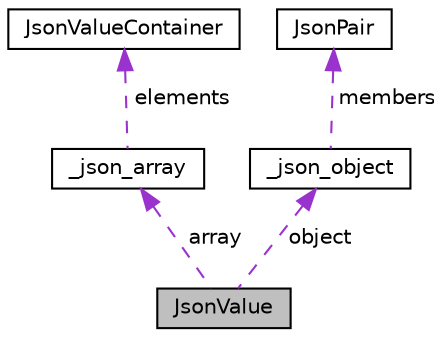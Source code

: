 digraph "JsonValue"
{
  edge [fontname="Helvetica",fontsize="10",labelfontname="Helvetica",labelfontsize="10"];
  node [fontname="Helvetica",fontsize="10",shape=record];
  Node1 [label="JsonValue",height=0.2,width=0.4,color="black", fillcolor="grey75", style="filled", fontcolor="black"];
  Node2 -> Node1 [dir="back",color="darkorchid3",fontsize="10",style="dashed",label=" array" ,fontname="Helvetica"];
  Node2 [label="_json_array",height=0.2,width=0.4,color="black", fillcolor="white", style="filled",URL="$struct__json__array.html"];
  Node3 -> Node2 [dir="back",color="darkorchid3",fontsize="10",style="dashed",label=" elements" ,fontname="Helvetica"];
  Node3 [label="JsonValueContainer",height=0.2,width=0.4,color="black", fillcolor="white", style="filled",URL="$structJsonValueContainer.html",tooltip="pour stocker \"value\" et son type "];
  Node4 -> Node1 [dir="back",color="darkorchid3",fontsize="10",style="dashed",label=" object" ,fontname="Helvetica"];
  Node4 [label="_json_object",height=0.2,width=0.4,color="black", fillcolor="white", style="filled",URL="$struct__json__object.html"];
  Node5 -> Node4 [dir="back",color="darkorchid3",fontsize="10",style="dashed",label=" members" ,fontname="Helvetica"];
  Node5 [label="JsonPair",height=0.2,width=0.4,color="black", fillcolor="white", style="filled",URL="$structJsonPair.html",tooltip="pour stocker une \"pair\" string : value "];
}
